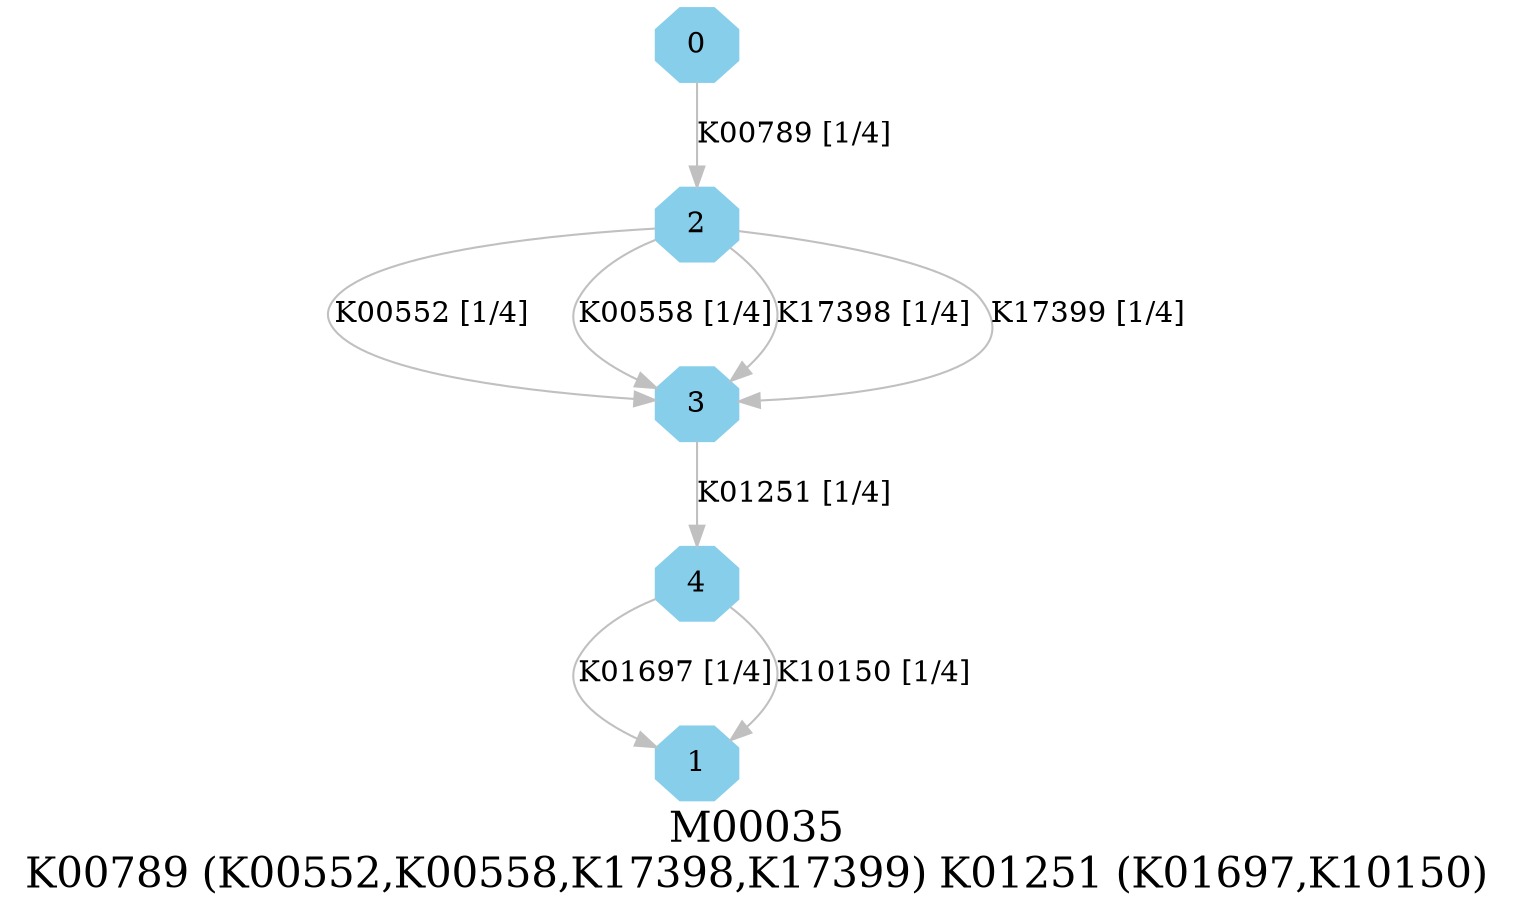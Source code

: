 digraph G {
graph [label="M00035
K00789 (K00552,K00558,K17398,K17399) K01251 (K01697,K10150)",fontsize=20];
node [shape=box,style=filled];
edge [len=3,color=grey];
{node [width=.3,height=.3,shape=octagon,style=filled,color=skyblue] 0 1 2 3 4 }
0 -> 2 [label="K00789 [1/4]"];
2 -> 3 [label="K00552 [1/4]"];
2 -> 3 [label="K00558 [1/4]"];
2 -> 3 [label="K17398 [1/4]"];
2 -> 3 [label="K17399 [1/4]"];
3 -> 4 [label="K01251 [1/4]"];
4 -> 1 [label="K01697 [1/4]"];
4 -> 1 [label="K10150 [1/4]"];
}
